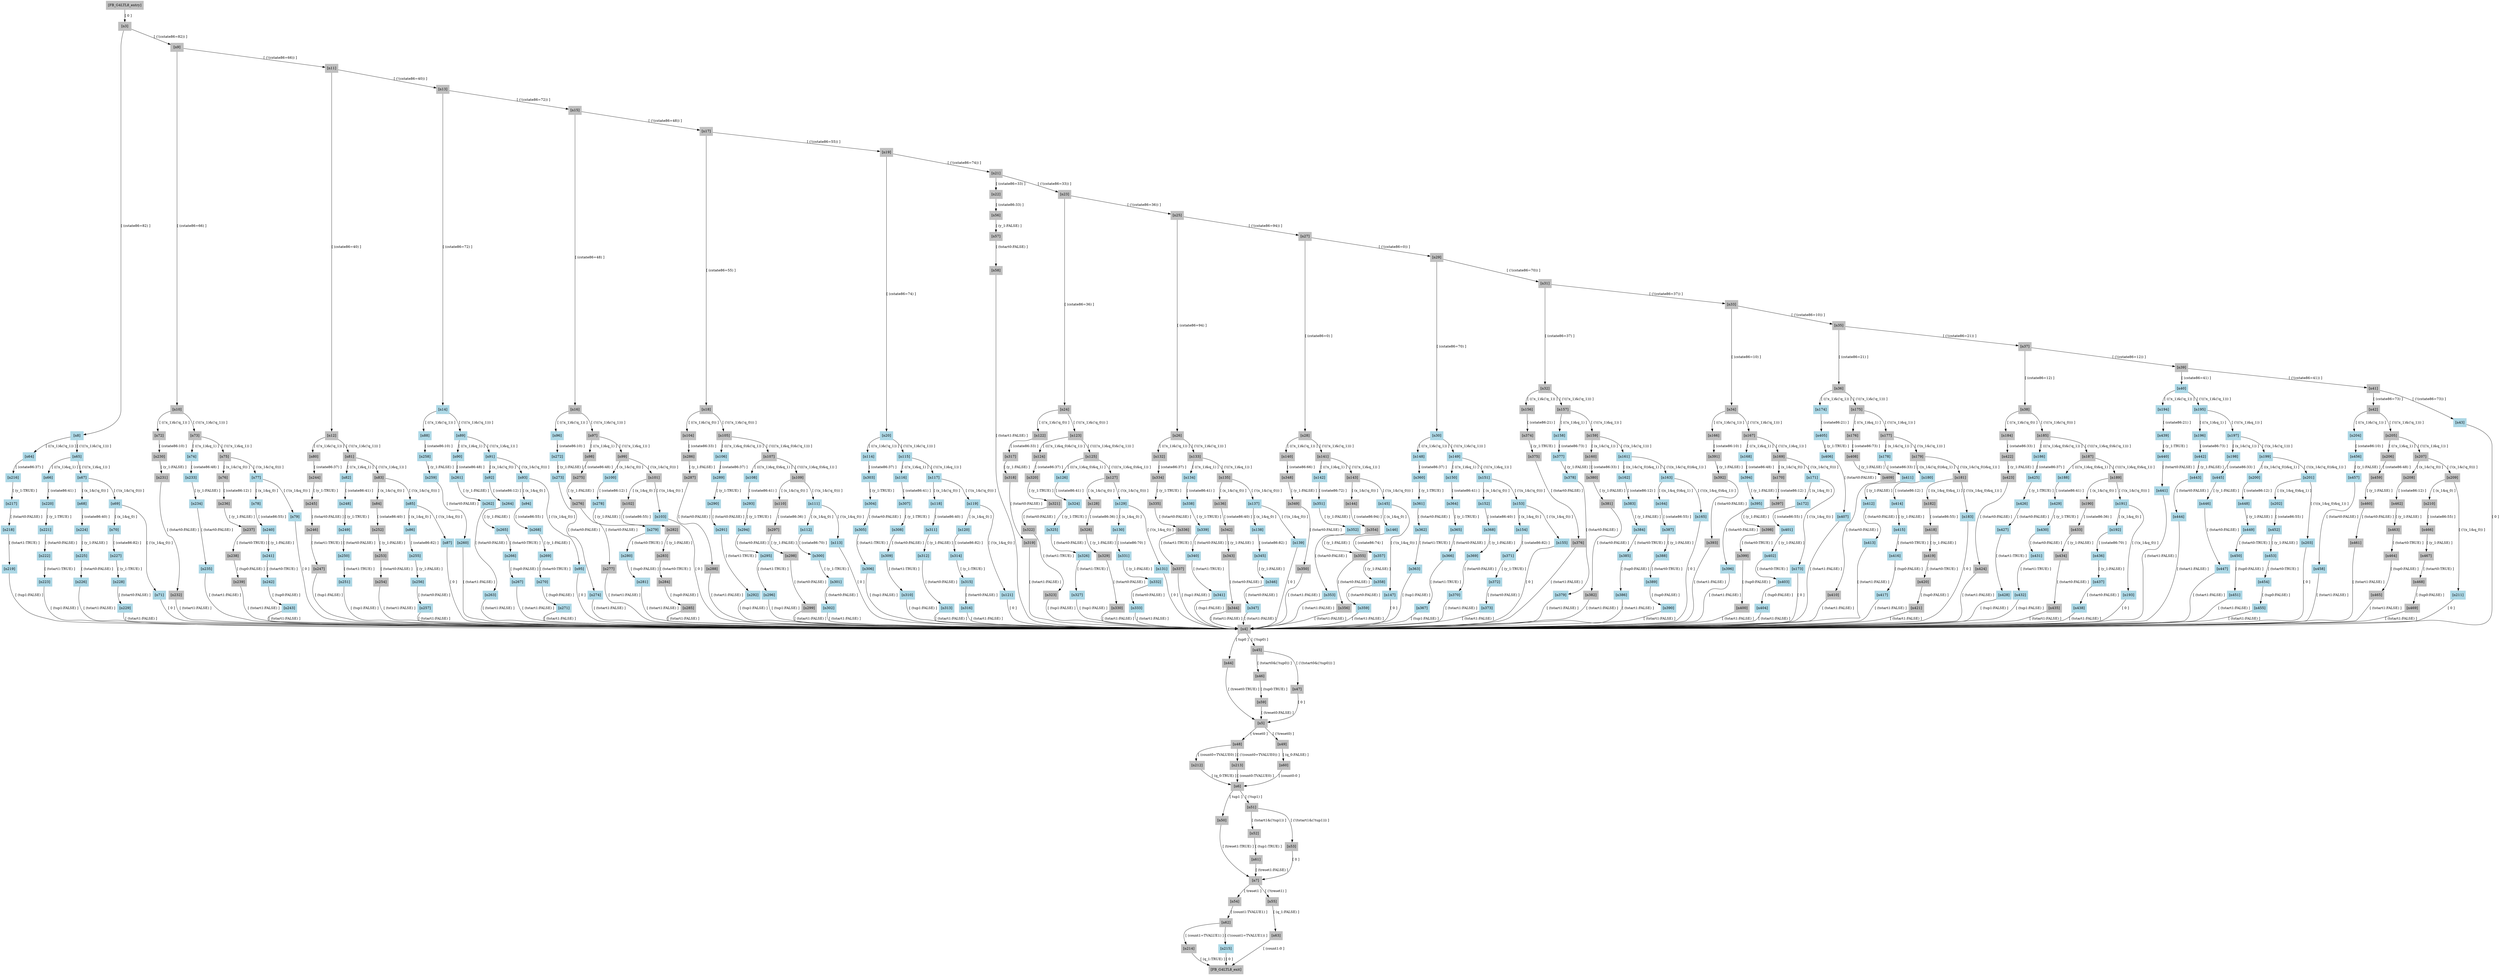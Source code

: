 digraph "FB_G4LTL8" {
"[FB_G4LTL8_entry]" [label="[FB_G4LTL8_entry]", color=gray,style=filled,shape=box]
"[n3]" [label="[n3]", color=gray,style=filled,shape=box]
"[n4]" [label="[n4]", color=gray,style=filled,shape=box]
"[n5]" [label="[n5]", color=gray,style=filled,shape=box]
"[n6]" [label="[n6]", color=gray,style=filled,shape=box]
"[n7]" [label="[n7]", color=gray,style=filled,shape=box]
"[n8]" [label="[n8]", color=lightblue,style=filled,shape=box]
"[n9]" [label="[n9]", color=gray,style=filled,shape=box]
"[n10]" [label="[n10]", color=gray,style=filled,shape=box]
"[n11]" [label="[n11]", color=gray,style=filled,shape=box]
"[n12]" [label="[n12]", color=gray,style=filled,shape=box]
"[n13]" [label="[n13]", color=gray,style=filled,shape=box]
"[n14]" [label="[n14]", color=lightblue,style=filled,shape=box]
"[n15]" [label="[n15]", color=gray,style=filled,shape=box]
"[n16]" [label="[n16]", color=gray,style=filled,shape=box]
"[n17]" [label="[n17]", color=gray,style=filled,shape=box]
"[n18]" [label="[n18]", color=gray,style=filled,shape=box]
"[n19]" [label="[n19]", color=gray,style=filled,shape=box]
"[n20]" [label="[n20]", color=lightblue,style=filled,shape=box]
"[n21]" [label="[n21]", color=gray,style=filled,shape=box]
"[n22]" [label="[n22]", color=gray,style=filled,shape=box]
"[n23]" [label="[n23]", color=gray,style=filled,shape=box]
"[n24]" [label="[n24]", color=gray,style=filled,shape=box]
"[n25]" [label="[n25]", color=gray,style=filled,shape=box]
"[n26]" [label="[n26]", color=gray,style=filled,shape=box]
"[n27]" [label="[n27]", color=gray,style=filled,shape=box]
"[n28]" [label="[n28]", color=gray,style=filled,shape=box]
"[n29]" [label="[n29]", color=gray,style=filled,shape=box]
"[n30]" [label="[n30]", color=lightblue,style=filled,shape=box]
"[n31]" [label="[n31]", color=gray,style=filled,shape=box]
"[n32]" [label="[n32]", color=gray,style=filled,shape=box]
"[n33]" [label="[n33]", color=gray,style=filled,shape=box]
"[n34]" [label="[n34]", color=gray,style=filled,shape=box]
"[n35]" [label="[n35]", color=gray,style=filled,shape=box]
"[n36]" [label="[n36]", color=gray,style=filled,shape=box]
"[n37]" [label="[n37]", color=gray,style=filled,shape=box]
"[n38]" [label="[n38]", color=gray,style=filled,shape=box]
"[n39]" [label="[n39]", color=gray,style=filled,shape=box]
"[n40]" [label="[n40]", color=lightblue,style=filled,shape=box]
"[n41]" [label="[n41]", color=gray,style=filled,shape=box]
"[n42]" [label="[n42]", color=gray,style=filled,shape=box]
"[n43]" [label="[n43]", color=lightblue,style=filled,shape=box]
"[n44]" [label="[n44]", color=gray,style=filled,shape=box]
"[n45]" [label="[n45]", color=gray,style=filled,shape=box]
"[n46]" [label="[n46]", color=gray,style=filled,shape=box]
"[n47]" [label="[n47]", color=gray,style=filled,shape=box]
"[n48]" [label="[n48]", color=gray,style=filled,shape=box]
"[n49]" [label="[n49]", color=gray,style=filled,shape=box]
"[n50]" [label="[n50]", color=gray,style=filled,shape=box]
"[n51]" [label="[n51]", color=gray,style=filled,shape=box]
"[n52]" [label="[n52]", color=gray,style=filled,shape=box]
"[n53]" [label="[n53]", color=gray,style=filled,shape=box]
"[n54]" [label="[n54]", color=gray,style=filled,shape=box]
"[n55]" [label="[n55]", color=gray,style=filled,shape=box]
"[n56]" [label="[n56]", color=gray,style=filled,shape=box]
"[n57]" [label="[n57]", color=gray,style=filled,shape=box]
"[n58]" [label="[n58]", color=gray,style=filled,shape=box]
"[n59]" [label="[n59]", color=gray,style=filled,shape=box]
"[n60]" [label="[n60]", color=gray,style=filled,shape=box]
"[n61]" [label="[n61]", color=gray,style=filled,shape=box]
"[n62]" [label="[n62]", color=gray,style=filled,shape=box]
"[n63]" [label="[n63]", color=gray,style=filled,shape=box]
"[n64]" [label="[n64]", color=lightblue,style=filled,shape=box]
"[n65]" [label="[n65]", color=lightblue,style=filled,shape=box]
"[n66]" [label="[n66]", color=lightblue,style=filled,shape=box]
"[n67]" [label="[n67]", color=lightblue,style=filled,shape=box]
"[n68]" [label="[n68]", color=lightblue,style=filled,shape=box]
"[n69]" [label="[n69]", color=lightblue,style=filled,shape=box]
"[n70]" [label="[n70]", color=lightblue,style=filled,shape=box]
"[n71]" [label="[n71]", color=lightblue,style=filled,shape=box]
"[n72]" [label="[n72]", color=gray,style=filled,shape=box]
"[n73]" [label="[n73]", color=gray,style=filled,shape=box]
"[n74]" [label="[n74]", color=lightblue,style=filled,shape=box]
"[n75]" [label="[n75]", color=gray,style=filled,shape=box]
"[n76]" [label="[n76]", color=gray,style=filled,shape=box]
"[n77]" [label="[n77]", color=lightblue,style=filled,shape=box]
"[n78]" [label="[n78]", color=lightblue,style=filled,shape=box]
"[n79]" [label="[n79]", color=lightblue,style=filled,shape=box]
"[n80]" [label="[n80]", color=gray,style=filled,shape=box]
"[n81]" [label="[n81]", color=gray,style=filled,shape=box]
"[n82]" [label="[n82]", color=lightblue,style=filled,shape=box]
"[n83]" [label="[n83]", color=gray,style=filled,shape=box]
"[n84]" [label="[n84]", color=gray,style=filled,shape=box]
"[n85]" [label="[n85]", color=lightblue,style=filled,shape=box]
"[n86]" [label="[n86]", color=lightblue,style=filled,shape=box]
"[n87]" [label="[n87]", color=lightblue,style=filled,shape=box]
"[n88]" [label="[n88]", color=lightblue,style=filled,shape=box]
"[n89]" [label="[n89]", color=lightblue,style=filled,shape=box]
"[n90]" [label="[n90]", color=lightblue,style=filled,shape=box]
"[n91]" [label="[n91]", color=lightblue,style=filled,shape=box]
"[n92]" [label="[n92]", color=lightblue,style=filled,shape=box]
"[n93]" [label="[n93]", color=lightblue,style=filled,shape=box]
"[n94]" [label="[n94]", color=lightblue,style=filled,shape=box]
"[n95]" [label="[n95]", color=lightblue,style=filled,shape=box]
"[n96]" [label="[n96]", color=lightblue,style=filled,shape=box]
"[n97]" [label="[n97]", color=gray,style=filled,shape=box]
"[n98]" [label="[n98]", color=gray,style=filled,shape=box]
"[n99]" [label="[n99]", color=gray,style=filled,shape=box]
"[n100]" [label="[n100]", color=lightblue,style=filled,shape=box]
"[n101]" [label="[n101]", color=gray,style=filled,shape=box]
"[n102]" [label="[n102]", color=gray,style=filled,shape=box]
"[n103]" [label="[n103]", color=lightblue,style=filled,shape=box]
"[n104]" [label="[n104]", color=gray,style=filled,shape=box]
"[n105]" [label="[n105]", color=gray,style=filled,shape=box]
"[n106]" [label="[n106]", color=lightblue,style=filled,shape=box]
"[n107]" [label="[n107]", color=gray,style=filled,shape=box]
"[n108]" [label="[n108]", color=lightblue,style=filled,shape=box]
"[n109]" [label="[n109]", color=gray,style=filled,shape=box]
"[n110]" [label="[n110]", color=gray,style=filled,shape=box]
"[n111]" [label="[n111]", color=lightblue,style=filled,shape=box]
"[n112]" [label="[n112]", color=lightblue,style=filled,shape=box]
"[n113]" [label="[n113]", color=lightblue,style=filled,shape=box]
"[n114]" [label="[n114]", color=lightblue,style=filled,shape=box]
"[n115]" [label="[n115]", color=lightblue,style=filled,shape=box]
"[n116]" [label="[n116]", color=lightblue,style=filled,shape=box]
"[n117]" [label="[n117]", color=lightblue,style=filled,shape=box]
"[n118]" [label="[n118]", color=lightblue,style=filled,shape=box]
"[n119]" [label="[n119]", color=lightblue,style=filled,shape=box]
"[n120]" [label="[n120]", color=lightblue,style=filled,shape=box]
"[n121]" [label="[n121]", color=lightblue,style=filled,shape=box]
"[n122]" [label="[n122]", color=gray,style=filled,shape=box]
"[n123]" [label="[n123]", color=gray,style=filled,shape=box]
"[n124]" [label="[n124]", color=gray,style=filled,shape=box]
"[n125]" [label="[n125]", color=gray,style=filled,shape=box]
"[n126]" [label="[n126]", color=lightblue,style=filled,shape=box]
"[n127]" [label="[n127]", color=gray,style=filled,shape=box]
"[n128]" [label="[n128]", color=gray,style=filled,shape=box]
"[n129]" [label="[n129]", color=lightblue,style=filled,shape=box]
"[n130]" [label="[n130]", color=lightblue,style=filled,shape=box]
"[n131]" [label="[n131]", color=lightblue,style=filled,shape=box]
"[n132]" [label="[n132]", color=gray,style=filled,shape=box]
"[n133]" [label="[n133]", color=gray,style=filled,shape=box]
"[n134]" [label="[n134]", color=lightblue,style=filled,shape=box]
"[n135]" [label="[n135]", color=gray,style=filled,shape=box]
"[n136]" [label="[n136]", color=gray,style=filled,shape=box]
"[n137]" [label="[n137]", color=lightblue,style=filled,shape=box]
"[n138]" [label="[n138]", color=lightblue,style=filled,shape=box]
"[n139]" [label="[n139]", color=lightblue,style=filled,shape=box]
"[n140]" [label="[n140]", color=gray,style=filled,shape=box]
"[n141]" [label="[n141]", color=gray,style=filled,shape=box]
"[n142]" [label="[n142]", color=lightblue,style=filled,shape=box]
"[n143]" [label="[n143]", color=gray,style=filled,shape=box]
"[n144]" [label="[n144]", color=gray,style=filled,shape=box]
"[n145]" [label="[n145]", color=lightblue,style=filled,shape=box]
"[n146]" [label="[n146]", color=lightblue,style=filled,shape=box]
"[n147]" [label="[n147]", color=lightblue,style=filled,shape=box]
"[n148]" [label="[n148]", color=lightblue,style=filled,shape=box]
"[n149]" [label="[n149]", color=lightblue,style=filled,shape=box]
"[n150]" [label="[n150]", color=lightblue,style=filled,shape=box]
"[n151]" [label="[n151]", color=lightblue,style=filled,shape=box]
"[n152]" [label="[n152]", color=lightblue,style=filled,shape=box]
"[n153]" [label="[n153]", color=lightblue,style=filled,shape=box]
"[n154]" [label="[n154]", color=lightblue,style=filled,shape=box]
"[n155]" [label="[n155]", color=lightblue,style=filled,shape=box]
"[n156]" [label="[n156]", color=gray,style=filled,shape=box]
"[n157]" [label="[n157]", color=gray,style=filled,shape=box]
"[n158]" [label="[n158]", color=lightblue,style=filled,shape=box]
"[n159]" [label="[n159]", color=gray,style=filled,shape=box]
"[n160]" [label="[n160]", color=gray,style=filled,shape=box]
"[n161]" [label="[n161]", color=lightblue,style=filled,shape=box]
"[n162]" [label="[n162]", color=lightblue,style=filled,shape=box]
"[n163]" [label="[n163]", color=lightblue,style=filled,shape=box]
"[n164]" [label="[n164]", color=lightblue,style=filled,shape=box]
"[n165]" [label="[n165]", color=lightblue,style=filled,shape=box]
"[n166]" [label="[n166]", color=gray,style=filled,shape=box]
"[n167]" [label="[n167]", color=gray,style=filled,shape=box]
"[n168]" [label="[n168]", color=lightblue,style=filled,shape=box]
"[n169]" [label="[n169]", color=gray,style=filled,shape=box]
"[n170]" [label="[n170]", color=gray,style=filled,shape=box]
"[n171]" [label="[n171]", color=lightblue,style=filled,shape=box]
"[n172]" [label="[n172]", color=lightblue,style=filled,shape=box]
"[n173]" [label="[n173]", color=lightblue,style=filled,shape=box]
"[n174]" [label="[n174]", color=lightblue,style=filled,shape=box]
"[n175]" [label="[n175]", color=gray,style=filled,shape=box]
"[n176]" [label="[n176]", color=gray,style=filled,shape=box]
"[n177]" [label="[n177]", color=gray,style=filled,shape=box]
"[n178]" [label="[n178]", color=lightblue,style=filled,shape=box]
"[n179]" [label="[n179]", color=gray,style=filled,shape=box]
"[n180]" [label="[n180]", color=lightblue,style=filled,shape=box]
"[n181]" [label="[n181]", color=gray,style=filled,shape=box]
"[n182]" [label="[n182]", color=gray,style=filled,shape=box]
"[n183]" [label="[n183]", color=lightblue,style=filled,shape=box]
"[n184]" [label="[n184]", color=gray,style=filled,shape=box]
"[n185]" [label="[n185]", color=gray,style=filled,shape=box]
"[n186]" [label="[n186]", color=lightblue,style=filled,shape=box]
"[n187]" [label="[n187]", color=gray,style=filled,shape=box]
"[n188]" [label="[n188]", color=lightblue,style=filled,shape=box]
"[n189]" [label="[n189]", color=gray,style=filled,shape=box]
"[n190]" [label="[n190]", color=gray,style=filled,shape=box]
"[n191]" [label="[n191]", color=lightblue,style=filled,shape=box]
"[n192]" [label="[n192]", color=lightblue,style=filled,shape=box]
"[n193]" [label="[n193]", color=lightblue,style=filled,shape=box]
"[n194]" [label="[n194]", color=lightblue,style=filled,shape=box]
"[n195]" [label="[n195]", color=lightblue,style=filled,shape=box]
"[n196]" [label="[n196]", color=lightblue,style=filled,shape=box]
"[n197]" [label="[n197]", color=lightblue,style=filled,shape=box]
"[n198]" [label="[n198]", color=lightblue,style=filled,shape=box]
"[n199]" [label="[n199]", color=lightblue,style=filled,shape=box]
"[n200]" [label="[n200]", color=lightblue,style=filled,shape=box]
"[n201]" [label="[n201]", color=lightblue,style=filled,shape=box]
"[n202]" [label="[n202]", color=lightblue,style=filled,shape=box]
"[n203]" [label="[n203]", color=lightblue,style=filled,shape=box]
"[n204]" [label="[n204]", color=lightblue,style=filled,shape=box]
"[n205]" [label="[n205]", color=gray,style=filled,shape=box]
"[n206]" [label="[n206]", color=gray,style=filled,shape=box]
"[n207]" [label="[n207]", color=gray,style=filled,shape=box]
"[n208]" [label="[n208]", color=gray,style=filled,shape=box]
"[n209]" [label="[n209]", color=gray,style=filled,shape=box]
"[n210]" [label="[n210]", color=gray,style=filled,shape=box]
"[n211]" [label="[n211]", color=lightblue,style=filled,shape=box]
"[n212]" [label="[n212]", color=gray,style=filled,shape=box]
"[n213]" [label="[n213]", color=gray,style=filled,shape=box]
"[n214]" [label="[n214]", color=gray,style=filled,shape=box]
"[n215]" [label="[n215]", color=lightblue,style=filled,shape=box]
"[n216]" [label="[n216]", color=lightblue,style=filled,shape=box]
"[n217]" [label="[n217]", color=lightblue,style=filled,shape=box]
"[n218]" [label="[n218]", color=lightblue,style=filled,shape=box]
"[n219]" [label="[n219]", color=lightblue,style=filled,shape=box]
"[n220]" [label="[n220]", color=lightblue,style=filled,shape=box]
"[n221]" [label="[n221]", color=lightblue,style=filled,shape=box]
"[n222]" [label="[n222]", color=lightblue,style=filled,shape=box]
"[n223]" [label="[n223]", color=lightblue,style=filled,shape=box]
"[n224]" [label="[n224]", color=lightblue,style=filled,shape=box]
"[n225]" [label="[n225]", color=lightblue,style=filled,shape=box]
"[n226]" [label="[n226]", color=lightblue,style=filled,shape=box]
"[n227]" [label="[n227]", color=lightblue,style=filled,shape=box]
"[n228]" [label="[n228]", color=lightblue,style=filled,shape=box]
"[n229]" [label="[n229]", color=lightblue,style=filled,shape=box]
"[n230]" [label="[n230]", color=gray,style=filled,shape=box]
"[n231]" [label="[n231]", color=gray,style=filled,shape=box]
"[n232]" [label="[n232]", color=gray,style=filled,shape=box]
"[n233]" [label="[n233]", color=lightblue,style=filled,shape=box]
"[n234]" [label="[n234]", color=lightblue,style=filled,shape=box]
"[n235]" [label="[n235]", color=lightblue,style=filled,shape=box]
"[n236]" [label="[n236]", color=gray,style=filled,shape=box]
"[n237]" [label="[n237]", color=gray,style=filled,shape=box]
"[n238]" [label="[n238]", color=gray,style=filled,shape=box]
"[n239]" [label="[n239]", color=gray,style=filled,shape=box]
"[n240]" [label="[n240]", color=lightblue,style=filled,shape=box]
"[n241]" [label="[n241]", color=lightblue,style=filled,shape=box]
"[n242]" [label="[n242]", color=lightblue,style=filled,shape=box]
"[n243]" [label="[n243]", color=lightblue,style=filled,shape=box]
"[n244]" [label="[n244]", color=gray,style=filled,shape=box]
"[n245]" [label="[n245]", color=gray,style=filled,shape=box]
"[n246]" [label="[n246]", color=gray,style=filled,shape=box]
"[n247]" [label="[n247]", color=gray,style=filled,shape=box]
"[n248]" [label="[n248]", color=lightblue,style=filled,shape=box]
"[n249]" [label="[n249]", color=lightblue,style=filled,shape=box]
"[n250]" [label="[n250]", color=lightblue,style=filled,shape=box]
"[n251]" [label="[n251]", color=lightblue,style=filled,shape=box]
"[n252]" [label="[n252]", color=gray,style=filled,shape=box]
"[n253]" [label="[n253]", color=gray,style=filled,shape=box]
"[n254]" [label="[n254]", color=gray,style=filled,shape=box]
"[n255]" [label="[n255]", color=lightblue,style=filled,shape=box]
"[n256]" [label="[n256]", color=lightblue,style=filled,shape=box]
"[n257]" [label="[n257]", color=lightblue,style=filled,shape=box]
"[n258]" [label="[n258]", color=lightblue,style=filled,shape=box]
"[n259]" [label="[n259]", color=lightblue,style=filled,shape=box]
"[n260]" [label="[n260]", color=lightblue,style=filled,shape=box]
"[n261]" [label="[n261]", color=lightblue,style=filled,shape=box]
"[n262]" [label="[n262]", color=lightblue,style=filled,shape=box]
"[n263]" [label="[n263]", color=lightblue,style=filled,shape=box]
"[n264]" [label="[n264]", color=lightblue,style=filled,shape=box]
"[n265]" [label="[n265]", color=lightblue,style=filled,shape=box]
"[n266]" [label="[n266]", color=lightblue,style=filled,shape=box]
"[n267]" [label="[n267]", color=lightblue,style=filled,shape=box]
"[n268]" [label="[n268]", color=lightblue,style=filled,shape=box]
"[n269]" [label="[n269]", color=lightblue,style=filled,shape=box]
"[n270]" [label="[n270]", color=lightblue,style=filled,shape=box]
"[n271]" [label="[n271]", color=lightblue,style=filled,shape=box]
"[n272]" [label="[n272]", color=lightblue,style=filled,shape=box]
"[n273]" [label="[n273]", color=lightblue,style=filled,shape=box]
"[n274]" [label="[n274]", color=lightblue,style=filled,shape=box]
"[n275]" [label="[n275]", color=gray,style=filled,shape=box]
"[n276]" [label="[n276]", color=gray,style=filled,shape=box]
"[n277]" [label="[n277]", color=gray,style=filled,shape=box]
"[n278]" [label="[n278]", color=lightblue,style=filled,shape=box]
"[n279]" [label="[n279]", color=lightblue,style=filled,shape=box]
"[n280]" [label="[n280]", color=lightblue,style=filled,shape=box]
"[n281]" [label="[n281]", color=lightblue,style=filled,shape=box]
"[n282]" [label="[n282]", color=gray,style=filled,shape=box]
"[n283]" [label="[n283]", color=gray,style=filled,shape=box]
"[n284]" [label="[n284]", color=gray,style=filled,shape=box]
"[n285]" [label="[n285]", color=gray,style=filled,shape=box]
"[n286]" [label="[n286]", color=gray,style=filled,shape=box]
"[n287]" [label="[n287]", color=gray,style=filled,shape=box]
"[n288]" [label="[n288]", color=gray,style=filled,shape=box]
"[n289]" [label="[n289]", color=lightblue,style=filled,shape=box]
"[n290]" [label="[n290]", color=lightblue,style=filled,shape=box]
"[n291]" [label="[n291]", color=lightblue,style=filled,shape=box]
"[n292]" [label="[n292]", color=lightblue,style=filled,shape=box]
"[n293]" [label="[n293]", color=lightblue,style=filled,shape=box]
"[n294]" [label="[n294]", color=lightblue,style=filled,shape=box]
"[n295]" [label="[n295]", color=lightblue,style=filled,shape=box]
"[n296]" [label="[n296]", color=lightblue,style=filled,shape=box]
"[n297]" [label="[n297]", color=gray,style=filled,shape=box]
"[n298]" [label="[n298]", color=gray,style=filled,shape=box]
"[n299]" [label="[n299]", color=gray,style=filled,shape=box]
"[n300]" [label="[n300]", color=lightblue,style=filled,shape=box]
"[n301]" [label="[n301]", color=lightblue,style=filled,shape=box]
"[n302]" [label="[n302]", color=lightblue,style=filled,shape=box]
"[n303]" [label="[n303]", color=lightblue,style=filled,shape=box]
"[n304]" [label="[n304]", color=lightblue,style=filled,shape=box]
"[n305]" [label="[n305]", color=lightblue,style=filled,shape=box]
"[n306]" [label="[n306]", color=lightblue,style=filled,shape=box]
"[n307]" [label="[n307]", color=lightblue,style=filled,shape=box]
"[n308]" [label="[n308]", color=lightblue,style=filled,shape=box]
"[n309]" [label="[n309]", color=lightblue,style=filled,shape=box]
"[n310]" [label="[n310]", color=lightblue,style=filled,shape=box]
"[n311]" [label="[n311]", color=lightblue,style=filled,shape=box]
"[n312]" [label="[n312]", color=lightblue,style=filled,shape=box]
"[n313]" [label="[n313]", color=lightblue,style=filled,shape=box]
"[n314]" [label="[n314]", color=lightblue,style=filled,shape=box]
"[n315]" [label="[n315]", color=lightblue,style=filled,shape=box]
"[n316]" [label="[n316]", color=lightblue,style=filled,shape=box]
"[n317]" [label="[n317]", color=gray,style=filled,shape=box]
"[n318]" [label="[n318]", color=gray,style=filled,shape=box]
"[n319]" [label="[n319]", color=gray,style=filled,shape=box]
"[n320]" [label="[n320]", color=gray,style=filled,shape=box]
"[n321]" [label="[n321]", color=gray,style=filled,shape=box]
"[n322]" [label="[n322]", color=gray,style=filled,shape=box]
"[n323]" [label="[n323]", color=gray,style=filled,shape=box]
"[n324]" [label="[n324]", color=lightblue,style=filled,shape=box]
"[n325]" [label="[n325]", color=lightblue,style=filled,shape=box]
"[n326]" [label="[n326]", color=lightblue,style=filled,shape=box]
"[n327]" [label="[n327]", color=lightblue,style=filled,shape=box]
"[n328]" [label="[n328]", color=gray,style=filled,shape=box]
"[n329]" [label="[n329]", color=gray,style=filled,shape=box]
"[n330]" [label="[n330]", color=gray,style=filled,shape=box]
"[n331]" [label="[n331]", color=lightblue,style=filled,shape=box]
"[n332]" [label="[n332]", color=lightblue,style=filled,shape=box]
"[n333]" [label="[n333]", color=lightblue,style=filled,shape=box]
"[n334]" [label="[n334]", color=gray,style=filled,shape=box]
"[n335]" [label="[n335]", color=gray,style=filled,shape=box]
"[n336]" [label="[n336]", color=gray,style=filled,shape=box]
"[n337]" [label="[n337]", color=gray,style=filled,shape=box]
"[n338]" [label="[n338]", color=lightblue,style=filled,shape=box]
"[n339]" [label="[n339]", color=lightblue,style=filled,shape=box]
"[n340]" [label="[n340]", color=lightblue,style=filled,shape=box]
"[n341]" [label="[n341]", color=lightblue,style=filled,shape=box]
"[n342]" [label="[n342]", color=gray,style=filled,shape=box]
"[n343]" [label="[n343]", color=gray,style=filled,shape=box]
"[n344]" [label="[n344]", color=gray,style=filled,shape=box]
"[n345]" [label="[n345]", color=lightblue,style=filled,shape=box]
"[n346]" [label="[n346]", color=lightblue,style=filled,shape=box]
"[n347]" [label="[n347]", color=lightblue,style=filled,shape=box]
"[n348]" [label="[n348]", color=gray,style=filled,shape=box]
"[n349]" [label="[n349]", color=gray,style=filled,shape=box]
"[n350]" [label="[n350]", color=gray,style=filled,shape=box]
"[n351]" [label="[n351]", color=lightblue,style=filled,shape=box]
"[n352]" [label="[n352]", color=lightblue,style=filled,shape=box]
"[n353]" [label="[n353]", color=lightblue,style=filled,shape=box]
"[n354]" [label="[n354]", color=gray,style=filled,shape=box]
"[n355]" [label="[n355]", color=gray,style=filled,shape=box]
"[n356]" [label="[n356]", color=gray,style=filled,shape=box]
"[n357]" [label="[n357]", color=lightblue,style=filled,shape=box]
"[n358]" [label="[n358]", color=lightblue,style=filled,shape=box]
"[n359]" [label="[n359]", color=lightblue,style=filled,shape=box]
"[n360]" [label="[n360]", color=lightblue,style=filled,shape=box]
"[n361]" [label="[n361]", color=lightblue,style=filled,shape=box]
"[n362]" [label="[n362]", color=lightblue,style=filled,shape=box]
"[n363]" [label="[n363]", color=lightblue,style=filled,shape=box]
"[n364]" [label="[n364]", color=lightblue,style=filled,shape=box]
"[n365]" [label="[n365]", color=lightblue,style=filled,shape=box]
"[n366]" [label="[n366]", color=lightblue,style=filled,shape=box]
"[n367]" [label="[n367]", color=lightblue,style=filled,shape=box]
"[n368]" [label="[n368]", color=lightblue,style=filled,shape=box]
"[n369]" [label="[n369]", color=lightblue,style=filled,shape=box]
"[n370]" [label="[n370]", color=lightblue,style=filled,shape=box]
"[n371]" [label="[n371]", color=lightblue,style=filled,shape=box]
"[n372]" [label="[n372]", color=lightblue,style=filled,shape=box]
"[n373]" [label="[n373]", color=lightblue,style=filled,shape=box]
"[n374]" [label="[n374]", color=gray,style=filled,shape=box]
"[n375]" [label="[n375]", color=gray,style=filled,shape=box]
"[n376]" [label="[n376]", color=gray,style=filled,shape=box]
"[n377]" [label="[n377]", color=lightblue,style=filled,shape=box]
"[n378]" [label="[n378]", color=lightblue,style=filled,shape=box]
"[n379]" [label="[n379]", color=lightblue,style=filled,shape=box]
"[n380]" [label="[n380]", color=gray,style=filled,shape=box]
"[n381]" [label="[n381]", color=gray,style=filled,shape=box]
"[n382]" [label="[n382]", color=gray,style=filled,shape=box]
"[n383]" [label="[n383]", color=lightblue,style=filled,shape=box]
"[n384]" [label="[n384]", color=lightblue,style=filled,shape=box]
"[n385]" [label="[n385]", color=lightblue,style=filled,shape=box]
"[n386]" [label="[n386]", color=lightblue,style=filled,shape=box]
"[n387]" [label="[n387]", color=lightblue,style=filled,shape=box]
"[n388]" [label="[n388]", color=lightblue,style=filled,shape=box]
"[n389]" [label="[n389]", color=lightblue,style=filled,shape=box]
"[n390]" [label="[n390]", color=lightblue,style=filled,shape=box]
"[n391]" [label="[n391]", color=gray,style=filled,shape=box]
"[n392]" [label="[n392]", color=gray,style=filled,shape=box]
"[n393]" [label="[n393]", color=gray,style=filled,shape=box]
"[n394]" [label="[n394]", color=lightblue,style=filled,shape=box]
"[n395]" [label="[n395]", color=lightblue,style=filled,shape=box]
"[n396]" [label="[n396]", color=lightblue,style=filled,shape=box]
"[n397]" [label="[n397]", color=gray,style=filled,shape=box]
"[n398]" [label="[n398]", color=gray,style=filled,shape=box]
"[n399]" [label="[n399]", color=gray,style=filled,shape=box]
"[n400]" [label="[n400]", color=gray,style=filled,shape=box]
"[n401]" [label="[n401]", color=lightblue,style=filled,shape=box]
"[n402]" [label="[n402]", color=lightblue,style=filled,shape=box]
"[n403]" [label="[n403]", color=lightblue,style=filled,shape=box]
"[n404]" [label="[n404]", color=lightblue,style=filled,shape=box]
"[n405]" [label="[n405]", color=lightblue,style=filled,shape=box]
"[n406]" [label="[n406]", color=lightblue,style=filled,shape=box]
"[n407]" [label="[n407]", color=lightblue,style=filled,shape=box]
"[n408]" [label="[n408]", color=gray,style=filled,shape=box]
"[n409]" [label="[n409]", color=gray,style=filled,shape=box]
"[n410]" [label="[n410]", color=gray,style=filled,shape=box]
"[n411]" [label="[n411]", color=lightblue,style=filled,shape=box]
"[n412]" [label="[n412]", color=lightblue,style=filled,shape=box]
"[n413]" [label="[n413]", color=lightblue,style=filled,shape=box]
"[n414]" [label="[n414]", color=lightblue,style=filled,shape=box]
"[n415]" [label="[n415]", color=lightblue,style=filled,shape=box]
"[n416]" [label="[n416]", color=lightblue,style=filled,shape=box]
"[n417]" [label="[n417]", color=lightblue,style=filled,shape=box]
"[n418]" [label="[n418]", color=gray,style=filled,shape=box]
"[n419]" [label="[n419]", color=gray,style=filled,shape=box]
"[n420]" [label="[n420]", color=gray,style=filled,shape=box]
"[n421]" [label="[n421]", color=gray,style=filled,shape=box]
"[n422]" [label="[n422]", color=gray,style=filled,shape=box]
"[n423]" [label="[n423]", color=gray,style=filled,shape=box]
"[n424]" [label="[n424]", color=gray,style=filled,shape=box]
"[n425]" [label="[n425]", color=lightblue,style=filled,shape=box]
"[n426]" [label="[n426]", color=lightblue,style=filled,shape=box]
"[n427]" [label="[n427]", color=lightblue,style=filled,shape=box]
"[n428]" [label="[n428]", color=lightblue,style=filled,shape=box]
"[n429]" [label="[n429]", color=lightblue,style=filled,shape=box]
"[n430]" [label="[n430]", color=lightblue,style=filled,shape=box]
"[n431]" [label="[n431]", color=lightblue,style=filled,shape=box]
"[n432]" [label="[n432]", color=lightblue,style=filled,shape=box]
"[n433]" [label="[n433]", color=gray,style=filled,shape=box]
"[n434]" [label="[n434]", color=gray,style=filled,shape=box]
"[n435]" [label="[n435]", color=gray,style=filled,shape=box]
"[n436]" [label="[n436]", color=lightblue,style=filled,shape=box]
"[n437]" [label="[n437]", color=lightblue,style=filled,shape=box]
"[n438]" [label="[n438]", color=lightblue,style=filled,shape=box]
"[n439]" [label="[n439]", color=lightblue,style=filled,shape=box]
"[n440]" [label="[n440]", color=lightblue,style=filled,shape=box]
"[n441]" [label="[n441]", color=lightblue,style=filled,shape=box]
"[n442]" [label="[n442]", color=lightblue,style=filled,shape=box]
"[n443]" [label="[n443]", color=lightblue,style=filled,shape=box]
"[n444]" [label="[n444]", color=lightblue,style=filled,shape=box]
"[n445]" [label="[n445]", color=lightblue,style=filled,shape=box]
"[n446]" [label="[n446]", color=lightblue,style=filled,shape=box]
"[n447]" [label="[n447]", color=lightblue,style=filled,shape=box]
"[n448]" [label="[n448]", color=lightblue,style=filled,shape=box]
"[n449]" [label="[n449]", color=lightblue,style=filled,shape=box]
"[n450]" [label="[n450]", color=lightblue,style=filled,shape=box]
"[n451]" [label="[n451]", color=lightblue,style=filled,shape=box]
"[n452]" [label="[n452]", color=lightblue,style=filled,shape=box]
"[n453]" [label="[n453]", color=lightblue,style=filled,shape=box]
"[n454]" [label="[n454]", color=lightblue,style=filled,shape=box]
"[n455]" [label="[n455]", color=lightblue,style=filled,shape=box]
"[n456]" [label="[n456]", color=lightblue,style=filled,shape=box]
"[n457]" [label="[n457]", color=lightblue,style=filled,shape=box]
"[n458]" [label="[n458]", color=lightblue,style=filled,shape=box]
"[n459]" [label="[n459]", color=gray,style=filled,shape=box]
"[n460]" [label="[n460]", color=gray,style=filled,shape=box]
"[n461]" [label="[n461]", color=gray,style=filled,shape=box]
"[n462]" [label="[n462]", color=gray,style=filled,shape=box]
"[n463]" [label="[n463]", color=gray,style=filled,shape=box]
"[n464]" [label="[n464]", color=gray,style=filled,shape=box]
"[n465]" [label="[n465]", color=gray,style=filled,shape=box]
"[n466]" [label="[n466]", color=gray,style=filled,shape=box]
"[n467]" [label="[n467]", color=gray,style=filled,shape=box]
"[n468]" [label="[n468]", color=gray,style=filled,shape=box]
"[n469]" [label="[n469]", color=gray,style=filled,shape=box]
"[FB_G4LTL8_exit]" [label="[FB_G4LTL8_exit]", color=gray,style=filled,shape=box]
"[FB_G4LTL8_entry]" -> "[n3]" [label="[ 0 ]",color=black]
"[n3]" -> "[n8]" [label="[ (cstate86=82) ]",color=black]
"[n3]" -> "[n9]" [label="[ (!(cstate86=82)) ]",color=black]
"[n9]" -> "[n10]" [label="[ (cstate86=66) ]",color=black]
"[n9]" -> "[n11]" [label="[ (!(cstate86=66)) ]",color=black]
"[n11]" -> "[n12]" [label="[ (cstate86=40) ]",color=black]
"[n11]" -> "[n13]" [label="[ (!(cstate86=40)) ]",color=black]
"[n13]" -> "[n14]" [label="[ (cstate86=72) ]",color=black]
"[n13]" -> "[n15]" [label="[ (!(cstate86=72)) ]",color=black]
"[n15]" -> "[n16]" [label="[ (cstate86=48) ]",color=black]
"[n15]" -> "[n17]" [label="[ (!(cstate86=48)) ]",color=black]
"[n17]" -> "[n18]" [label="[ (cstate86=55) ]",color=black]
"[n17]" -> "[n19]" [label="[ (!(cstate86=55)) ]",color=black]
"[n19]" -> "[n20]" [label="[ (cstate86=74) ]",color=black]
"[n19]" -> "[n21]" [label="[ (!(cstate86=74)) ]",color=black]
"[n21]" -> "[n22]" [label="[ (cstate86=33) ]",color=black]
"[n21]" -> "[n23]" [label="[ (!(cstate86=33)) ]",color=black]
"[n23]" -> "[n24]" [label="[ (cstate86=36) ]",color=black]
"[n23]" -> "[n25]" [label="[ (!(cstate86=36)) ]",color=black]
"[n25]" -> "[n26]" [label="[ (cstate86=94) ]",color=black]
"[n25]" -> "[n27]" [label="[ (!(cstate86=94)) ]",color=black]
"[n27]" -> "[n28]" [label="[ (cstate86=0) ]",color=black]
"[n27]" -> "[n29]" [label="[ (!(cstate86=0)) ]",color=black]
"[n29]" -> "[n30]" [label="[ (cstate86=70) ]",color=black]
"[n29]" -> "[n31]" [label="[ (!(cstate86=70)) ]",color=black]
"[n31]" -> "[n32]" [label="[ (cstate86=37) ]",color=black]
"[n31]" -> "[n33]" [label="[ (!(cstate86=37)) ]",color=black]
"[n33]" -> "[n34]" [label="[ (cstate86=10) ]",color=black]
"[n33]" -> "[n35]" [label="[ (!(cstate86=10)) ]",color=black]
"[n35]" -> "[n36]" [label="[ (cstate86=21) ]",color=black]
"[n35]" -> "[n37]" [label="[ (!(cstate86=21)) ]",color=black]
"[n37]" -> "[n38]" [label="[ (cstate86=12) ]",color=black]
"[n37]" -> "[n39]" [label="[ (!(cstate86=12)) ]",color=black]
"[n39]" -> "[n40]" [label="[ (cstate86=41) ]",color=black]
"[n39]" -> "[n41]" [label="[ (!(cstate86=41)) ]",color=black]
"[n41]" -> "[n42]" [label="[ (cstate86=73) ]",color=black]
"[n41]" -> "[n43]" [label="[ (!(cstate86=73)) ]",color=black]
"[n43]" -> "[n4]" [label="[ 0 ]",color=black]
"[n4]" -> "[n44]" [label="[ tup0 ]",color=black]
"[n4]" -> "[n45]" [label="[ (!tup0) ]",color=black]
"[n45]" -> "[n46]" [label="[ (tstart0&(!tup0)) ]",color=black]
"[n45]" -> "[n47]" [label="[ (!(tstart0&(!tup0))) ]",color=black]
"[n47]" -> "[n5]" [label="[ 0 ]",color=black]
"[n5]" -> "[n48]" [label="[ treset0 ]",color=black]
"[n5]" -> "[n49]" [label="[ (!treset0) ]",color=black]
"[n6]" -> "[n50]" [label="[ tup1 ]",color=black]
"[n6]" -> "[n51]" [label="[ (!tup1) ]",color=black]
"[n51]" -> "[n52]" [label="[ (tstart1&(!tup1)) ]",color=black]
"[n51]" -> "[n53]" [label="[ (!(tstart1&(!tup1))) ]",color=black]
"[n53]" -> "[n7]" [label="[ 0 ]",color=black]
"[n7]" -> "[n54]" [label="[ treset1 ]",color=black]
"[n7]" -> "[n55]" [label="[ (!treset1) ]",color=black]
"[n22]" -> "[n56]" [label="[ (cstate86:33) ]",color=black]
"[n56]" -> "[n57]" [label="[ (y_1:FALSE) ]",color=black]
"[n57]" -> "[n58]" [label="[ (tstart0:FALSE) ]",color=black]
"[n58]" -> "[n4]" [label="[ (tstart1:FALSE) ]",color=black]
"[n44]" -> "[n5]" [label="[ (treset0:TRUE) ]",color=black]
"[n46]" -> "[n59]" [label="[ (tup0:TRUE) ]",color=black]
"[n59]" -> "[n5]" [label="[ (treset0:FALSE) ]",color=black]
"[n49]" -> "[n60]" [label="[ (q_0:FALSE) ]",color=black]
"[n60]" -> "[n6]" [label="[ (count0:0 ]",color=black]
"[n50]" -> "[n7]" [label="[ (treset1:TRUE) ]",color=black]
"[n52]" -> "[n61]" [label="[ (tup1:TRUE) ]",color=black]
"[n61]" -> "[n7]" [label="[ (treset1:FALSE) ]",color=black]
"[n54]" -> "[n62]" [label="[ (count1:TVALUE1) ]",color=black]
"[n55]" -> "[n63]" [label="[ (q_1:FALSE) ]",color=black]
"[n63]" -> "[FB_G4LTL8_exit]" [label="[ (count1:0 ]",color=black]
"[n8]" -> "[n64]" [label="[ ((!x_1)&(!q_1)) ]",color=black]
"[n8]" -> "[n65]" [label="[ (!((!x_1)&(!q_1))) ]",color=black]
"[n65]" -> "[n66]" [label="[ ((!x_1)&q_1) ]",color=black]
"[n65]" -> "[n67]" [label="[ (!((!x_1)&q_1)) ]",color=black]
"[n67]" -> "[n68]" [label="[ (x_1&(!q_0)) ]",color=black]
"[n67]" -> "[n69]" [label="[ (!(x_1&(!q_0))) ]",color=black]
"[n69]" -> "[n70]" [label="[ (x_1&q_0) ]",color=black]
"[n69]" -> "[n71]" [label="[ (!(x_1&q_0)) ]",color=black]
"[n71]" -> "[n4]" [label="[ 0 ]",color=black]
"[n10]" -> "[n72]" [label="[ ((!x_1)&(!q_1)) ]",color=black]
"[n10]" -> "[n73]" [label="[ (!((!x_1)&(!q_1))) ]",color=black]
"[n73]" -> "[n74]" [label="[ ((!x_1)&q_1) ]",color=black]
"[n73]" -> "[n75]" [label="[ (!((!x_1)&q_1)) ]",color=black]
"[n75]" -> "[n76]" [label="[ (x_1&(!q_0)) ]",color=black]
"[n75]" -> "[n77]" [label="[ (!(x_1&(!q_0))) ]",color=black]
"[n77]" -> "[n78]" [label="[ (x_1&q_0) ]",color=black]
"[n77]" -> "[n79]" [label="[ (!(x_1&q_0)) ]",color=black]
"[n79]" -> "[n4]" [label="[ 0 ]",color=black]
"[n12]" -> "[n80]" [label="[ ((!x_1)&(!q_1)) ]",color=black]
"[n12]" -> "[n81]" [label="[ (!((!x_1)&(!q_1))) ]",color=black]
"[n81]" -> "[n82]" [label="[ ((!x_1)&q_1) ]",color=black]
"[n81]" -> "[n83]" [label="[ (!((!x_1)&q_1)) ]",color=black]
"[n83]" -> "[n84]" [label="[ (x_1&(!q_0)) ]",color=black]
"[n83]" -> "[n85]" [label="[ (!(x_1&(!q_0))) ]",color=black]
"[n85]" -> "[n86]" [label="[ (x_1&q_0) ]",color=black]
"[n85]" -> "[n87]" [label="[ (!(x_1&q_0)) ]",color=black]
"[n87]" -> "[n4]" [label="[ 0 ]",color=black]
"[n14]" -> "[n88]" [label="[ ((!x_1)&(!q_1)) ]",color=black]
"[n14]" -> "[n89]" [label="[ (!((!x_1)&(!q_1))) ]",color=black]
"[n89]" -> "[n90]" [label="[ ((!x_1)&q_1) ]",color=black]
"[n89]" -> "[n91]" [label="[ (!((!x_1)&q_1)) ]",color=black]
"[n91]" -> "[n92]" [label="[ (x_1&(!q_0)) ]",color=black]
"[n91]" -> "[n93]" [label="[ (!(x_1&(!q_0))) ]",color=black]
"[n93]" -> "[n94]" [label="[ (x_1&q_0) ]",color=black]
"[n93]" -> "[n95]" [label="[ (!(x_1&q_0)) ]",color=black]
"[n95]" -> "[n4]" [label="[ 0 ]",color=black]
"[n16]" -> "[n96]" [label="[ ((!x_1)&(!q_1)) ]",color=black]
"[n16]" -> "[n97]" [label="[ (!((!x_1)&(!q_1))) ]",color=black]
"[n97]" -> "[n98]" [label="[ ((!x_1)&q_1) ]",color=black]
"[n97]" -> "[n99]" [label="[ (!((!x_1)&q_1)) ]",color=black]
"[n99]" -> "[n100]" [label="[ (x_1&(!q_0)) ]",color=black]
"[n99]" -> "[n101]" [label="[ (!(x_1&(!q_0))) ]",color=black]
"[n101]" -> "[n102]" [label="[ (x_1&q_0) ]",color=black]
"[n101]" -> "[n103]" [label="[ (!(x_1&q_0)) ]",color=black]
"[n103]" -> "[n4]" [label="[ 0 ]",color=black]
"[n18]" -> "[n104]" [label="[ ((!x_1)&(!q_0)) ]",color=black]
"[n18]" -> "[n105]" [label="[ (!((!x_1)&(!q_0))) ]",color=black]
"[n105]" -> "[n106]" [label="[ (((!x_1)&q_0)&(!q_1)) ]",color=black]
"[n105]" -> "[n107]" [label="[ (!(((!x_1)&q_0)&(!q_1))) ]",color=black]
"[n107]" -> "[n108]" [label="[ (((!x_1)&q_0)&q_1) ]",color=black]
"[n107]" -> "[n109]" [label="[ (!(((!x_1)&q_0)&q_1)) ]",color=black]
"[n109]" -> "[n110]" [label="[ (x_1&(!q_0)) ]",color=black]
"[n109]" -> "[n111]" [label="[ (!(x_1&(!q_0))) ]",color=black]
"[n111]" -> "[n112]" [label="[ (x_1&q_0) ]",color=black]
"[n111]" -> "[n113]" [label="[ (!(x_1&q_0)) ]",color=black]
"[n113]" -> "[n4]" [label="[ 0 ]",color=black]
"[n20]" -> "[n114]" [label="[ ((!x_1)&(!q_1)) ]",color=black]
"[n20]" -> "[n115]" [label="[ (!((!x_1)&(!q_1))) ]",color=black]
"[n115]" -> "[n116]" [label="[ ((!x_1)&q_1) ]",color=black]
"[n115]" -> "[n117]" [label="[ (!((!x_1)&q_1)) ]",color=black]
"[n117]" -> "[n118]" [label="[ (x_1&(!q_0)) ]",color=black]
"[n117]" -> "[n119]" [label="[ (!(x_1&(!q_0))) ]",color=black]
"[n119]" -> "[n120]" [label="[ (x_1&q_0) ]",color=black]
"[n119]" -> "[n121]" [label="[ (!(x_1&q_0)) ]",color=black]
"[n121]" -> "[n4]" [label="[ 0 ]",color=black]
"[n24]" -> "[n122]" [label="[ ((!x_1)&(!q_0)) ]",color=black]
"[n24]" -> "[n123]" [label="[ (!((!x_1)&(!q_0))) ]",color=black]
"[n123]" -> "[n124]" [label="[ (((!x_1)&q_0)&(!q_1)) ]",color=black]
"[n123]" -> "[n125]" [label="[ (!(((!x_1)&q_0)&(!q_1))) ]",color=black]
"[n125]" -> "[n126]" [label="[ (((!x_1)&q_0)&q_1) ]",color=black]
"[n125]" -> "[n127]" [label="[ (!(((!x_1)&q_0)&q_1)) ]",color=black]
"[n127]" -> "[n128]" [label="[ (x_1&(!q_0)) ]",color=black]
"[n127]" -> "[n129]" [label="[ (!(x_1&(!q_0))) ]",color=black]
"[n129]" -> "[n130]" [label="[ (x_1&q_0) ]",color=black]
"[n129]" -> "[n131]" [label="[ (!(x_1&q_0)) ]",color=black]
"[n131]" -> "[n4]" [label="[ 0 ]",color=black]
"[n26]" -> "[n132]" [label="[ ((!x_1)&(!q_1)) ]",color=black]
"[n26]" -> "[n133]" [label="[ (!((!x_1)&(!q_1))) ]",color=black]
"[n133]" -> "[n134]" [label="[ ((!x_1)&q_1) ]",color=black]
"[n133]" -> "[n135]" [label="[ (!((!x_1)&q_1)) ]",color=black]
"[n135]" -> "[n136]" [label="[ (x_1&(!q_0)) ]",color=black]
"[n135]" -> "[n137]" [label="[ (!(x_1&(!q_0))) ]",color=black]
"[n137]" -> "[n138]" [label="[ (x_1&q_0) ]",color=black]
"[n137]" -> "[n139]" [label="[ (!(x_1&q_0)) ]",color=black]
"[n139]" -> "[n4]" [label="[ 0 ]",color=black]
"[n28]" -> "[n140]" [label="[ ((!x_1)&(!q_1)) ]",color=black]
"[n28]" -> "[n141]" [label="[ (!((!x_1)&(!q_1))) ]",color=black]
"[n141]" -> "[n142]" [label="[ ((!x_1)&q_1) ]",color=black]
"[n141]" -> "[n143]" [label="[ (!((!x_1)&q_1)) ]",color=black]
"[n143]" -> "[n144]" [label="[ (x_1&(!q_0)) ]",color=black]
"[n143]" -> "[n145]" [label="[ (!(x_1&(!q_0))) ]",color=black]
"[n145]" -> "[n146]" [label="[ (x_1&q_0) ]",color=black]
"[n145]" -> "[n147]" [label="[ (!(x_1&q_0)) ]",color=black]
"[n147]" -> "[n4]" [label="[ 0 ]",color=black]
"[n30]" -> "[n148]" [label="[ ((!x_1)&(!q_1)) ]",color=black]
"[n30]" -> "[n149]" [label="[ (!((!x_1)&(!q_1))) ]",color=black]
"[n149]" -> "[n150]" [label="[ ((!x_1)&q_1) ]",color=black]
"[n149]" -> "[n151]" [label="[ (!((!x_1)&q_1)) ]",color=black]
"[n151]" -> "[n152]" [label="[ (x_1&(!q_0)) ]",color=black]
"[n151]" -> "[n153]" [label="[ (!(x_1&(!q_0))) ]",color=black]
"[n153]" -> "[n154]" [label="[ (x_1&q_0) ]",color=black]
"[n153]" -> "[n155]" [label="[ (!(x_1&q_0)) ]",color=black]
"[n155]" -> "[n4]" [label="[ 0 ]",color=black]
"[n32]" -> "[n156]" [label="[ ((!x_1)&(!q_1)) ]",color=black]
"[n32]" -> "[n157]" [label="[ (!((!x_1)&(!q_1))) ]",color=black]
"[n157]" -> "[n158]" [label="[ ((!x_1)&q_1) ]",color=black]
"[n157]" -> "[n159]" [label="[ (!((!x_1)&q_1)) ]",color=black]
"[n159]" -> "[n160]" [label="[ (x_1&(!q_1)) ]",color=black]
"[n159]" -> "[n161]" [label="[ (!(x_1&(!q_1))) ]",color=black]
"[n161]" -> "[n162]" [label="[ ((x_1&(!q_0))&q_1) ]",color=black]
"[n161]" -> "[n163]" [label="[ (!((x_1&(!q_0))&q_1)) ]",color=black]
"[n163]" -> "[n164]" [label="[ ((x_1&q_0)&q_1) ]",color=black]
"[n163]" -> "[n165]" [label="[ (!((x_1&q_0)&q_1)) ]",color=black]
"[n165]" -> "[n4]" [label="[ 0 ]",color=black]
"[n34]" -> "[n166]" [label="[ ((!x_1)&(!q_1)) ]",color=black]
"[n34]" -> "[n167]" [label="[ (!((!x_1)&(!q_1))) ]",color=black]
"[n167]" -> "[n168]" [label="[ ((!x_1)&q_1) ]",color=black]
"[n167]" -> "[n169]" [label="[ (!((!x_1)&q_1)) ]",color=black]
"[n169]" -> "[n170]" [label="[ (x_1&(!q_0)) ]",color=black]
"[n169]" -> "[n171]" [label="[ (!(x_1&(!q_0))) ]",color=black]
"[n171]" -> "[n172]" [label="[ (x_1&q_0) ]",color=black]
"[n171]" -> "[n173]" [label="[ (!(x_1&q_0)) ]",color=black]
"[n173]" -> "[n4]" [label="[ 0 ]",color=black]
"[n36]" -> "[n174]" [label="[ ((!x_1)&(!q_1)) ]",color=black]
"[n36]" -> "[n175]" [label="[ (!((!x_1)&(!q_1))) ]",color=black]
"[n175]" -> "[n176]" [label="[ ((!x_1)&q_1) ]",color=black]
"[n175]" -> "[n177]" [label="[ (!((!x_1)&q_1)) ]",color=black]
"[n177]" -> "[n178]" [label="[ (x_1&(!q_1)) ]",color=black]
"[n177]" -> "[n179]" [label="[ (!(x_1&(!q_1))) ]",color=black]
"[n179]" -> "[n180]" [label="[ ((x_1&(!q_0))&q_1) ]",color=black]
"[n179]" -> "[n181]" [label="[ (!((x_1&(!q_0))&q_1)) ]",color=black]
"[n181]" -> "[n182]" [label="[ ((x_1&q_0)&q_1) ]",color=black]
"[n181]" -> "[n183]" [label="[ (!((x_1&q_0)&q_1)) ]",color=black]
"[n183]" -> "[n4]" [label="[ 0 ]",color=black]
"[n38]" -> "[n184]" [label="[ ((!x_1)&(!q_0)) ]",color=black]
"[n38]" -> "[n185]" [label="[ (!((!x_1)&(!q_0))) ]",color=black]
"[n185]" -> "[n186]" [label="[ (((!x_1)&q_0)&(!q_1)) ]",color=black]
"[n185]" -> "[n187]" [label="[ (!(((!x_1)&q_0)&(!q_1))) ]",color=black]
"[n187]" -> "[n188]" [label="[ (((!x_1)&q_0)&q_1) ]",color=black]
"[n187]" -> "[n189]" [label="[ (!(((!x_1)&q_0)&q_1)) ]",color=black]
"[n189]" -> "[n190]" [label="[ (x_1&(!q_0)) ]",color=black]
"[n189]" -> "[n191]" [label="[ (!(x_1&(!q_0))) ]",color=black]
"[n191]" -> "[n192]" [label="[ (x_1&q_0) ]",color=black]
"[n191]" -> "[n193]" [label="[ (!(x_1&q_0)) ]",color=black]
"[n193]" -> "[n4]" [label="[ 0 ]",color=black]
"[n40]" -> "[n194]" [label="[ ((!x_1)&(!q_1)) ]",color=black]
"[n40]" -> "[n195]" [label="[ (!((!x_1)&(!q_1))) ]",color=black]
"[n195]" -> "[n196]" [label="[ ((!x_1)&q_1) ]",color=black]
"[n195]" -> "[n197]" [label="[ (!((!x_1)&q_1)) ]",color=black]
"[n197]" -> "[n198]" [label="[ (x_1&(!q_1)) ]",color=black]
"[n197]" -> "[n199]" [label="[ (!(x_1&(!q_1))) ]",color=black]
"[n199]" -> "[n200]" [label="[ ((x_1&(!q_0))&q_1) ]",color=black]
"[n199]" -> "[n201]" [label="[ (!((x_1&(!q_0))&q_1)) ]",color=black]
"[n201]" -> "[n202]" [label="[ ((x_1&q_0)&q_1) ]",color=black]
"[n201]" -> "[n203]" [label="[ (!((x_1&q_0)&q_1)) ]",color=black]
"[n203]" -> "[n4]" [label="[ 0 ]",color=black]
"[n42]" -> "[n204]" [label="[ ((!x_1)&(!q_1)) ]",color=black]
"[n42]" -> "[n205]" [label="[ (!((!x_1)&(!q_1))) ]",color=black]
"[n205]" -> "[n206]" [label="[ ((!x_1)&q_1) ]",color=black]
"[n205]" -> "[n207]" [label="[ (!((!x_1)&q_1)) ]",color=black]
"[n207]" -> "[n208]" [label="[ (x_1&(!q_0)) ]",color=black]
"[n207]" -> "[n209]" [label="[ (!(x_1&(!q_0))) ]",color=black]
"[n209]" -> "[n210]" [label="[ (x_1&q_0) ]",color=black]
"[n209]" -> "[n211]" [label="[ (!(x_1&q_0)) ]",color=black]
"[n211]" -> "[n4]" [label="[ 0 ]",color=black]
"[n48]" -> "[n212]" [label="[ (count0=TVALUE0) ]",color=black]
"[n48]" -> "[n213]" [label="[ (!(count0=TVALUE0)) ]",color=black]
"[n62]" -> "[n214]" [label="[ (count1=TVALUE1) ]",color=black]
"[n62]" -> "[n215]" [label="[ (!(count1=TVALUE1)) ]",color=black]
"[n215]" -> "[FB_G4LTL8_exit]" [label="[ 0 ]",color=black]
"[n64]" -> "[n216]" [label="[ (cstate86:37) ]",color=black]
"[n216]" -> "[n217]" [label="[ (y_1:TRUE) ]",color=black]
"[n217]" -> "[n218]" [label="[ (tstart0:FALSE) ]",color=black]
"[n218]" -> "[n219]" [label="[ (tstart1:TRUE) ]",color=black]
"[n219]" -> "[n4]" [label="[ (tup1:FALSE) ]",color=black]
"[n66]" -> "[n220]" [label="[ (cstate86:41) ]",color=black]
"[n220]" -> "[n221]" [label="[ (y_1:TRUE) ]",color=black]
"[n221]" -> "[n222]" [label="[ (tstart0:FALSE) ]",color=black]
"[n222]" -> "[n223]" [label="[ (tstart1:TRUE) ]",color=black]
"[n223]" -> "[n4]" [label="[ (tup1:FALSE) ]",color=black]
"[n68]" -> "[n224]" [label="[ (cstate86:40) ]",color=black]
"[n224]" -> "[n225]" [label="[ (y_1:FALSE) ]",color=black]
"[n225]" -> "[n226]" [label="[ (tstart0:FALSE) ]",color=black]
"[n226]" -> "[n4]" [label="[ (tstart1:FALSE) ]",color=black]
"[n70]" -> "[n227]" [label="[ (cstate86:82) ]",color=black]
"[n227]" -> "[n228]" [label="[ (y_1:TRUE) ]",color=black]
"[n228]" -> "[n229]" [label="[ (tstart0:FALSE) ]",color=black]
"[n229]" -> "[n4]" [label="[ (tstart1:FALSE) ]",color=black]
"[n72]" -> "[n230]" [label="[ (cstate86:10) ]",color=black]
"[n230]" -> "[n231]" [label="[ (y_1:FALSE) ]",color=black]
"[n231]" -> "[n232]" [label="[ (tstart0:FALSE) ]",color=black]
"[n232]" -> "[n4]" [label="[ (tstart1:FALSE) ]",color=black]
"[n74]" -> "[n233]" [label="[ (cstate86:48) ]",color=black]
"[n233]" -> "[n234]" [label="[ (y_1:FALSE) ]",color=black]
"[n234]" -> "[n235]" [label="[ (tstart0:FALSE) ]",color=black]
"[n235]" -> "[n4]" [label="[ (tstart1:FALSE) ]",color=black]
"[n76]" -> "[n236]" [label="[ (cstate86:12) ]",color=black]
"[n236]" -> "[n237]" [label="[ (y_1:FALSE) ]",color=black]
"[n237]" -> "[n238]" [label="[ (tstart0:TRUE) ]",color=black]
"[n238]" -> "[n239]" [label="[ (tup0:FALSE) ]",color=black]
"[n239]" -> "[n4]" [label="[ (tstart1:FALSE) ]",color=black]
"[n78]" -> "[n240]" [label="[ (cstate86:55) ]",color=black]
"[n240]" -> "[n241]" [label="[ (y_1:FALSE) ]",color=black]
"[n241]" -> "[n242]" [label="[ (tstart0:TRUE) ]",color=black]
"[n242]" -> "[n243]" [label="[ (tup0:FALSE) ]",color=black]
"[n243]" -> "[n4]" [label="[ (tstart1:FALSE) ]",color=black]
"[n80]" -> "[n244]" [label="[ (cstate86:37) ]",color=black]
"[n244]" -> "[n245]" [label="[ (y_1:TRUE) ]",color=black]
"[n245]" -> "[n246]" [label="[ (tstart0:FALSE) ]",color=black]
"[n246]" -> "[n247]" [label="[ (tstart1:TRUE) ]",color=black]
"[n247]" -> "[n4]" [label="[ (tup1:FALSE) ]",color=black]
"[n82]" -> "[n248]" [label="[ (cstate86:41) ]",color=black]
"[n248]" -> "[n249]" [label="[ (y_1:TRUE) ]",color=black]
"[n249]" -> "[n250]" [label="[ (tstart0:FALSE) ]",color=black]
"[n250]" -> "[n251]" [label="[ (tstart1:TRUE) ]",color=black]
"[n251]" -> "[n4]" [label="[ (tup1:FALSE) ]",color=black]
"[n84]" -> "[n252]" [label="[ (cstate86:40) ]",color=black]
"[n252]" -> "[n253]" [label="[ (y_1:FALSE) ]",color=black]
"[n253]" -> "[n254]" [label="[ (tstart0:FALSE) ]",color=black]
"[n254]" -> "[n4]" [label="[ (tstart1:FALSE) ]",color=black]
"[n86]" -> "[n255]" [label="[ (cstate86:82) ]",color=black]
"[n255]" -> "[n256]" [label="[ (y_1:FALSE) ]",color=black]
"[n256]" -> "[n257]" [label="[ (tstart0:FALSE) ]",color=black]
"[n257]" -> "[n4]" [label="[ (tstart1:FALSE) ]",color=black]
"[n88]" -> "[n258]" [label="[ (cstate86:10) ]",color=black]
"[n258]" -> "[n259]" [label="[ (y_1:FALSE) ]",color=black]
"[n259]" -> "[n260]" [label="[ (tstart0:FALSE) ]",color=black]
"[n260]" -> "[n4]" [label="[ (tstart1:FALSE) ]",color=black]
"[n90]" -> "[n261]" [label="[ (cstate86:48) ]",color=black]
"[n261]" -> "[n262]" [label="[ (y_1:FALSE) ]",color=black]
"[n262]" -> "[n263]" [label="[ (tstart0:FALSE) ]",color=black]
"[n263]" -> "[n4]" [label="[ (tstart1:FALSE) ]",color=black]
"[n92]" -> "[n264]" [label="[ (cstate86:12) ]",color=black]
"[n264]" -> "[n265]" [label="[ (y_1:FALSE) ]",color=black]
"[n265]" -> "[n266]" [label="[ (tstart0:TRUE) ]",color=black]
"[n266]" -> "[n267]" [label="[ (tup0:FALSE) ]",color=black]
"[n267]" -> "[n4]" [label="[ (tstart1:FALSE) ]",color=black]
"[n94]" -> "[n268]" [label="[ (cstate86:55) ]",color=black]
"[n268]" -> "[n269]" [label="[ (y_1:FALSE) ]",color=black]
"[n269]" -> "[n270]" [label="[ (tstart0:TRUE) ]",color=black]
"[n270]" -> "[n271]" [label="[ (tup0:FALSE) ]",color=black]
"[n271]" -> "[n4]" [label="[ (tstart1:FALSE) ]",color=black]
"[n96]" -> "[n272]" [label="[ (cstate86:10) ]",color=black]
"[n272]" -> "[n273]" [label="[ (y_1:FALSE) ]",color=black]
"[n273]" -> "[n274]" [label="[ (tstart0:FALSE) ]",color=black]
"[n274]" -> "[n4]" [label="[ (tstart1:FALSE) ]",color=black]
"[n98]" -> "[n275]" [label="[ (cstate86:48) ]",color=black]
"[n275]" -> "[n276]" [label="[ (y_1:FALSE) ]",color=black]
"[n276]" -> "[n277]" [label="[ (tstart0:FALSE) ]",color=black]
"[n277]" -> "[n4]" [label="[ (tstart1:FALSE) ]",color=black]
"[n100]" -> "[n278]" [label="[ (cstate86:12) ]",color=black]
"[n278]" -> "[n279]" [label="[ (y_1:FALSE) ]",color=black]
"[n279]" -> "[n280]" [label="[ (tstart0:TRUE) ]",color=black]
"[n280]" -> "[n281]" [label="[ (tup0:FALSE) ]",color=black]
"[n281]" -> "[n4]" [label="[ (tstart1:FALSE) ]",color=black]
"[n102]" -> "[n282]" [label="[ (cstate86:55) ]",color=black]
"[n282]" -> "[n283]" [label="[ (y_1:FALSE) ]",color=black]
"[n283]" -> "[n284]" [label="[ (tstart0:TRUE) ]",color=black]
"[n284]" -> "[n285]" [label="[ (tup0:FALSE) ]",color=black]
"[n285]" -> "[n4]" [label="[ (tstart1:FALSE) ]",color=black]
"[n104]" -> "[n286]" [label="[ (cstate86:33) ]",color=black]
"[n286]" -> "[n287]" [label="[ (y_1:FALSE) ]",color=black]
"[n287]" -> "[n288]" [label="[ (tstart0:FALSE) ]",color=black]
"[n288]" -> "[n4]" [label="[ (tstart1:FALSE) ]",color=black]
"[n106]" -> "[n289]" [label="[ (cstate86:37) ]",color=black]
"[n289]" -> "[n290]" [label="[ (y_1:TRUE) ]",color=black]
"[n290]" -> "[n291]" [label="[ (tstart0:FALSE) ]",color=black]
"[n291]" -> "[n292]" [label="[ (tstart1:TRUE) ]",color=black]
"[n292]" -> "[n4]" [label="[ (tup1:FALSE) ]",color=black]
"[n108]" -> "[n293]" [label="[ (cstate86:41) ]",color=black]
"[n293]" -> "[n294]" [label="[ (y_1:TRUE) ]",color=black]
"[n294]" -> "[n295]" [label="[ (tstart0:FALSE) ]",color=black]
"[n295]" -> "[n296]" [label="[ (tstart1:TRUE) ]",color=black]
"[n296]" -> "[n4]" [label="[ (tup1:FALSE) ]",color=black]
"[n110]" -> "[n297]" [label="[ (cstate86:36) ]",color=black]
"[n297]" -> "[n298]" [label="[ (y_1:FALSE) ]",color=black]
"[n298]" -> "[n299]" [label="[ (tstart0:FALSE) ]",color=black]
"[n299]" -> "[n4]" [label="[ (tstart1:FALSE) ]",color=black]
"[n112]" -> "[n300]" [label="[ (cstate86:70) ]",color=black]
"[n300]" -> "[n301]" [label="[ (y_1:TRUE) ]",color=black]
"[n301]" -> "[n302]" [label="[ (tstart0:FALSE) ]",color=black]
"[n302]" -> "[n4]" [label="[ (tstart1:FALSE) ]",color=black]
"[n114]" -> "[n303]" [label="[ (cstate86:37) ]",color=black]
"[n303]" -> "[n304]" [label="[ (y_1:TRUE) ]",color=black]
"[n304]" -> "[n305]" [label="[ (tstart0:FALSE) ]",color=black]
"[n305]" -> "[n306]" [label="[ (tstart1:TRUE) ]",color=black]
"[n306]" -> "[n4]" [label="[ (tup1:FALSE) ]",color=black]
"[n116]" -> "[n307]" [label="[ (cstate86:41) ]",color=black]
"[n307]" -> "[n308]" [label="[ (y_1:TRUE) ]",color=black]
"[n308]" -> "[n309]" [label="[ (tstart0:FALSE) ]",color=black]
"[n309]" -> "[n310]" [label="[ (tstart1:TRUE) ]",color=black]
"[n310]" -> "[n4]" [label="[ (tup1:FALSE) ]",color=black]
"[n118]" -> "[n311]" [label="[ (cstate86:40) ]",color=black]
"[n311]" -> "[n312]" [label="[ (y_1:FALSE) ]",color=black]
"[n312]" -> "[n313]" [label="[ (tstart0:FALSE) ]",color=black]
"[n313]" -> "[n4]" [label="[ (tstart1:FALSE) ]",color=black]
"[n120]" -> "[n314]" [label="[ (cstate86:82) ]",color=black]
"[n314]" -> "[n315]" [label="[ (y_1:TRUE) ]",color=black]
"[n315]" -> "[n316]" [label="[ (tstart0:FALSE) ]",color=black]
"[n316]" -> "[n4]" [label="[ (tstart1:FALSE) ]",color=black]
"[n122]" -> "[n317]" [label="[ (cstate86:33) ]",color=black]
"[n317]" -> "[n318]" [label="[ (y_1:FALSE) ]",color=black]
"[n318]" -> "[n319]" [label="[ (tstart0:FALSE) ]",color=black]
"[n319]" -> "[n4]" [label="[ (tstart1:FALSE) ]",color=black]
"[n124]" -> "[n320]" [label="[ (cstate86:37) ]",color=black]
"[n320]" -> "[n321]" [label="[ (y_1:TRUE) ]",color=black]
"[n321]" -> "[n322]" [label="[ (tstart0:FALSE) ]",color=black]
"[n322]" -> "[n323]" [label="[ (tstart1:TRUE) ]",color=black]
"[n323]" -> "[n4]" [label="[ (tup1:FALSE) ]",color=black]
"[n126]" -> "[n324]" [label="[ (cstate86:41) ]",color=black]
"[n324]" -> "[n325]" [label="[ (y_1:TRUE) ]",color=black]
"[n325]" -> "[n326]" [label="[ (tstart0:FALSE) ]",color=black]
"[n326]" -> "[n327]" [label="[ (tstart1:TRUE) ]",color=black]
"[n327]" -> "[n4]" [label="[ (tup1:FALSE) ]",color=black]
"[n128]" -> "[n328]" [label="[ (cstate86:36) ]",color=black]
"[n328]" -> "[n329]" [label="[ (y_1:FALSE) ]",color=black]
"[n329]" -> "[n330]" [label="[ (tstart0:FALSE) ]",color=black]
"[n330]" -> "[n4]" [label="[ (tstart1:FALSE) ]",color=black]
"[n130]" -> "[n331]" [label="[ (cstate86:70) ]",color=black]
"[n331]" -> "[n332]" [label="[ (y_1:FALSE) ]",color=black]
"[n332]" -> "[n333]" [label="[ (tstart0:FALSE) ]",color=black]
"[n333]" -> "[n4]" [label="[ (tstart1:FALSE) ]",color=black]
"[n132]" -> "[n334]" [label="[ (cstate86:37) ]",color=black]
"[n334]" -> "[n335]" [label="[ (y_1:TRUE) ]",color=black]
"[n335]" -> "[n336]" [label="[ (tstart0:FALSE) ]",color=black]
"[n336]" -> "[n337]" [label="[ (tstart1:TRUE) ]",color=black]
"[n337]" -> "[n4]" [label="[ (tup1:FALSE) ]",color=black]
"[n134]" -> "[n338]" [label="[ (cstate86:41) ]",color=black]
"[n338]" -> "[n339]" [label="[ (y_1:TRUE) ]",color=black]
"[n339]" -> "[n340]" [label="[ (tstart0:FALSE) ]",color=black]
"[n340]" -> "[n341]" [label="[ (tstart1:TRUE) ]",color=black]
"[n341]" -> "[n4]" [label="[ (tup1:FALSE) ]",color=black]
"[n136]" -> "[n342]" [label="[ (cstate86:40) ]",color=black]
"[n342]" -> "[n343]" [label="[ (y_1:FALSE) ]",color=black]
"[n343]" -> "[n344]" [label="[ (tstart0:FALSE) ]",color=black]
"[n344]" -> "[n4]" [label="[ (tstart1:FALSE) ]",color=black]
"[n138]" -> "[n345]" [label="[ (cstate86:82) ]",color=black]
"[n345]" -> "[n346]" [label="[ (y_1:FALSE) ]",color=black]
"[n346]" -> "[n347]" [label="[ (tstart0:FALSE) ]",color=black]
"[n347]" -> "[n4]" [label="[ (tstart1:FALSE) ]",color=black]
"[n140]" -> "[n348]" [label="[ (cstate86:66) ]",color=black]
"[n348]" -> "[n349]" [label="[ (y_1:FALSE) ]",color=black]
"[n349]" -> "[n350]" [label="[ (tstart0:FALSE) ]",color=black]
"[n350]" -> "[n4]" [label="[ (tstart1:FALSE) ]",color=black]
"[n142]" -> "[n351]" [label="[ (cstate86:72) ]",color=black]
"[n351]" -> "[n352]" [label="[ (y_1:FALSE) ]",color=black]
"[n352]" -> "[n353]" [label="[ (tstart0:FALSE) ]",color=black]
"[n353]" -> "[n4]" [label="[ (tstart1:FALSE) ]",color=black]
"[n144]" -> "[n354]" [label="[ (cstate86:94) ]",color=black]
"[n354]" -> "[n355]" [label="[ (y_1:FALSE) ]",color=black]
"[n355]" -> "[n356]" [label="[ (tstart0:FALSE) ]",color=black]
"[n356]" -> "[n4]" [label="[ (tstart1:FALSE) ]",color=black]
"[n146]" -> "[n357]" [label="[ (cstate86:74) ]",color=black]
"[n357]" -> "[n358]" [label="[ (y_1:FALSE) ]",color=black]
"[n358]" -> "[n359]" [label="[ (tstart0:FALSE) ]",color=black]
"[n359]" -> "[n4]" [label="[ (tstart1:FALSE) ]",color=black]
"[n148]" -> "[n360]" [label="[ (cstate86:37) ]",color=black]
"[n360]" -> "[n361]" [label="[ (y_1:TRUE) ]",color=black]
"[n361]" -> "[n362]" [label="[ (tstart0:FALSE) ]",color=black]
"[n362]" -> "[n363]" [label="[ (tstart1:TRUE) ]",color=black]
"[n363]" -> "[n4]" [label="[ (tup1:FALSE) ]",color=black]
"[n150]" -> "[n364]" [label="[ (cstate86:41) ]",color=black]
"[n364]" -> "[n365]" [label="[ (y_1:TRUE) ]",color=black]
"[n365]" -> "[n366]" [label="[ (tstart0:FALSE) ]",color=black]
"[n366]" -> "[n367]" [label="[ (tstart1:TRUE) ]",color=black]
"[n367]" -> "[n4]" [label="[ (tup1:FALSE) ]",color=black]
"[n152]" -> "[n368]" [label="[ (cstate86:40) ]",color=black]
"[n368]" -> "[n369]" [label="[ (y_1:FALSE) ]",color=black]
"[n369]" -> "[n370]" [label="[ (tstart0:FALSE) ]",color=black]
"[n370]" -> "[n4]" [label="[ (tstart1:FALSE) ]",color=black]
"[n154]" -> "[n371]" [label="[ (cstate86:82) ]",color=black]
"[n371]" -> "[n372]" [label="[ (y_1:TRUE) ]",color=black]
"[n372]" -> "[n373]" [label="[ (tstart0:FALSE) ]",color=black]
"[n373]" -> "[n4]" [label="[ (tstart1:FALSE) ]",color=black]
"[n156]" -> "[n374]" [label="[ (cstate86:21) ]",color=black]
"[n374]" -> "[n375]" [label="[ (y_1:TRUE) ]",color=black]
"[n375]" -> "[n376]" [label="[ (tstart0:FALSE) ]",color=black]
"[n376]" -> "[n4]" [label="[ (tstart1:FALSE) ]",color=black]
"[n158]" -> "[n377]" [label="[ (cstate86:73) ]",color=black]
"[n377]" -> "[n378]" [label="[ (y_1:FALSE) ]",color=black]
"[n378]" -> "[n379]" [label="[ (tstart0:FALSE) ]",color=black]
"[n379]" -> "[n4]" [label="[ (tstart1:FALSE) ]",color=black]
"[n160]" -> "[n380]" [label="[ (cstate86:33) ]",color=black]
"[n380]" -> "[n381]" [label="[ (y_1:FALSE) ]",color=black]
"[n381]" -> "[n382]" [label="[ (tstart0:FALSE) ]",color=black]
"[n382]" -> "[n4]" [label="[ (tstart1:FALSE) ]",color=black]
"[n162]" -> "[n383]" [label="[ (cstate86:12) ]",color=black]
"[n383]" -> "[n384]" [label="[ (y_1:FALSE) ]",color=black]
"[n384]" -> "[n385]" [label="[ (tstart0:TRUE) ]",color=black]
"[n385]" -> "[n386]" [label="[ (tup0:FALSE) ]",color=black]
"[n386]" -> "[n4]" [label="[ (tstart1:FALSE) ]",color=black]
"[n164]" -> "[n387]" [label="[ (cstate86:55) ]",color=black]
"[n387]" -> "[n388]" [label="[ (y_1:FALSE) ]",color=black]
"[n388]" -> "[n389]" [label="[ (tstart0:TRUE) ]",color=black]
"[n389]" -> "[n390]" [label="[ (tup0:FALSE) ]",color=black]
"[n390]" -> "[n4]" [label="[ (tstart1:FALSE) ]",color=black]
"[n166]" -> "[n391]" [label="[ (cstate86:10) ]",color=black]
"[n391]" -> "[n392]" [label="[ (y_1:FALSE) ]",color=black]
"[n392]" -> "[n393]" [label="[ (tstart0:FALSE) ]",color=black]
"[n393]" -> "[n4]" [label="[ (tstart1:FALSE) ]",color=black]
"[n168]" -> "[n394]" [label="[ (cstate86:48) ]",color=black]
"[n394]" -> "[n395]" [label="[ (y_1:FALSE) ]",color=black]
"[n395]" -> "[n396]" [label="[ (tstart0:FALSE) ]",color=black]
"[n396]" -> "[n4]" [label="[ (tstart1:FALSE) ]",color=black]
"[n170]" -> "[n397]" [label="[ (cstate86:12) ]",color=black]
"[n397]" -> "[n398]" [label="[ (y_1:FALSE) ]",color=black]
"[n398]" -> "[n399]" [label="[ (tstart0:TRUE) ]",color=black]
"[n399]" -> "[n400]" [label="[ (tup0:FALSE) ]",color=black]
"[n400]" -> "[n4]" [label="[ (tstart1:FALSE) ]",color=black]
"[n172]" -> "[n401]" [label="[ (cstate86:55) ]",color=black]
"[n401]" -> "[n402]" [label="[ (y_1:FALSE) ]",color=black]
"[n402]" -> "[n403]" [label="[ (tstart0:TRUE) ]",color=black]
"[n403]" -> "[n404]" [label="[ (tup0:FALSE) ]",color=black]
"[n404]" -> "[n4]" [label="[ (tstart1:FALSE) ]",color=black]
"[n174]" -> "[n405]" [label="[ (cstate86:21) ]",color=black]
"[n405]" -> "[n406]" [label="[ (y_1:TRUE) ]",color=black]
"[n406]" -> "[n407]" [label="[ (tstart0:FALSE) ]",color=black]
"[n407]" -> "[n4]" [label="[ (tstart1:FALSE) ]",color=black]
"[n176]" -> "[n408]" [label="[ (cstate86:73) ]",color=black]
"[n408]" -> "[n409]" [label="[ (y_1:FALSE) ]",color=black]
"[n409]" -> "[n410]" [label="[ (tstart0:FALSE) ]",color=black]
"[n410]" -> "[n4]" [label="[ (tstart1:FALSE) ]",color=black]
"[n178]" -> "[n411]" [label="[ (cstate86:33) ]",color=black]
"[n411]" -> "[n412]" [label="[ (y_1:FALSE) ]",color=black]
"[n412]" -> "[n413]" [label="[ (tstart0:FALSE) ]",color=black]
"[n413]" -> "[n4]" [label="[ (tstart1:FALSE) ]",color=black]
"[n180]" -> "[n414]" [label="[ (cstate86:12) ]",color=black]
"[n414]" -> "[n415]" [label="[ (y_1:FALSE) ]",color=black]
"[n415]" -> "[n416]" [label="[ (tstart0:TRUE) ]",color=black]
"[n416]" -> "[n417]" [label="[ (tup0:FALSE) ]",color=black]
"[n417]" -> "[n4]" [label="[ (tstart1:FALSE) ]",color=black]
"[n182]" -> "[n418]" [label="[ (cstate86:55) ]",color=black]
"[n418]" -> "[n419]" [label="[ (y_1:FALSE) ]",color=black]
"[n419]" -> "[n420]" [label="[ (tstart0:TRUE) ]",color=black]
"[n420]" -> "[n421]" [label="[ (tup0:FALSE) ]",color=black]
"[n421]" -> "[n4]" [label="[ (tstart1:FALSE) ]",color=black]
"[n184]" -> "[n422]" [label="[ (cstate86:33) ]",color=black]
"[n422]" -> "[n423]" [label="[ (y_1:FALSE) ]",color=black]
"[n423]" -> "[n424]" [label="[ (tstart0:FALSE) ]",color=black]
"[n424]" -> "[n4]" [label="[ (tstart1:FALSE) ]",color=black]
"[n186]" -> "[n425]" [label="[ (cstate86:37) ]",color=black]
"[n425]" -> "[n426]" [label="[ (y_1:TRUE) ]",color=black]
"[n426]" -> "[n427]" [label="[ (tstart0:FALSE) ]",color=black]
"[n427]" -> "[n428]" [label="[ (tstart1:TRUE) ]",color=black]
"[n428]" -> "[n4]" [label="[ (tup1:FALSE) ]",color=black]
"[n188]" -> "[n429]" [label="[ (cstate86:41) ]",color=black]
"[n429]" -> "[n430]" [label="[ (y_1:TRUE) ]",color=black]
"[n430]" -> "[n431]" [label="[ (tstart0:FALSE) ]",color=black]
"[n431]" -> "[n432]" [label="[ (tstart1:TRUE) ]",color=black]
"[n432]" -> "[n4]" [label="[ (tup1:FALSE) ]",color=black]
"[n190]" -> "[n433]" [label="[ (cstate86:36) ]",color=black]
"[n433]" -> "[n434]" [label="[ (y_1:FALSE) ]",color=black]
"[n434]" -> "[n435]" [label="[ (tstart0:FALSE) ]",color=black]
"[n435]" -> "[n4]" [label="[ (tstart1:FALSE) ]",color=black]
"[n192]" -> "[n436]" [label="[ (cstate86:70) ]",color=black]
"[n436]" -> "[n437]" [label="[ (y_1:FALSE) ]",color=black]
"[n437]" -> "[n438]" [label="[ (tstart0:FALSE) ]",color=black]
"[n438]" -> "[n4]" [label="[ (tstart1:FALSE) ]",color=black]
"[n194]" -> "[n439]" [label="[ (cstate86:21) ]",color=black]
"[n439]" -> "[n440]" [label="[ (y_1:TRUE) ]",color=black]
"[n440]" -> "[n441]" [label="[ (tstart0:FALSE) ]",color=black]
"[n441]" -> "[n4]" [label="[ (tstart1:FALSE) ]",color=black]
"[n196]" -> "[n442]" [label="[ (cstate86:73) ]",color=black]
"[n442]" -> "[n443]" [label="[ (y_1:FALSE) ]",color=black]
"[n443]" -> "[n444]" [label="[ (tstart0:FALSE) ]",color=black]
"[n444]" -> "[n4]" [label="[ (tstart1:FALSE) ]",color=black]
"[n198]" -> "[n445]" [label="[ (cstate86:33) ]",color=black]
"[n445]" -> "[n446]" [label="[ (y_1:FALSE) ]",color=black]
"[n446]" -> "[n447]" [label="[ (tstart0:FALSE) ]",color=black]
"[n447]" -> "[n4]" [label="[ (tstart1:FALSE) ]",color=black]
"[n200]" -> "[n448]" [label="[ (cstate86:12) ]",color=black]
"[n448]" -> "[n449]" [label="[ (y_1:FALSE) ]",color=black]
"[n449]" -> "[n450]" [label="[ (tstart0:TRUE) ]",color=black]
"[n450]" -> "[n451]" [label="[ (tup0:FALSE) ]",color=black]
"[n451]" -> "[n4]" [label="[ (tstart1:FALSE) ]",color=black]
"[n202]" -> "[n452]" [label="[ (cstate86:55) ]",color=black]
"[n452]" -> "[n453]" [label="[ (y_1:FALSE) ]",color=black]
"[n453]" -> "[n454]" [label="[ (tstart0:TRUE) ]",color=black]
"[n454]" -> "[n455]" [label="[ (tup0:FALSE) ]",color=black]
"[n455]" -> "[n4]" [label="[ (tstart1:FALSE) ]",color=black]
"[n204]" -> "[n456]" [label="[ (cstate86:10) ]",color=black]
"[n456]" -> "[n457]" [label="[ (y_1:FALSE) ]",color=black]
"[n457]" -> "[n458]" [label="[ (tstart0:FALSE) ]",color=black]
"[n458]" -> "[n4]" [label="[ (tstart1:FALSE) ]",color=black]
"[n206]" -> "[n459]" [label="[ (cstate86:48) ]",color=black]
"[n459]" -> "[n460]" [label="[ (y_1:FALSE) ]",color=black]
"[n460]" -> "[n461]" [label="[ (tstart0:FALSE) ]",color=black]
"[n461]" -> "[n4]" [label="[ (tstart1:FALSE) ]",color=black]
"[n208]" -> "[n462]" [label="[ (cstate86:12) ]",color=black]
"[n462]" -> "[n463]" [label="[ (y_1:FALSE) ]",color=black]
"[n463]" -> "[n464]" [label="[ (tstart0:TRUE) ]",color=black]
"[n464]" -> "[n465]" [label="[ (tup0:FALSE) ]",color=black]
"[n465]" -> "[n4]" [label="[ (tstart1:FALSE) ]",color=black]
"[n210]" -> "[n466]" [label="[ (cstate86:55) ]",color=black]
"[n466]" -> "[n467]" [label="[ (y_1:FALSE) ]",color=black]
"[n467]" -> "[n468]" [label="[ (tstart0:TRUE) ]",color=black]
"[n468]" -> "[n469]" [label="[ (tup0:FALSE) ]",color=black]
"[n469]" -> "[n4]" [label="[ (tstart1:FALSE) ]",color=black]
"[n212]" -> "[n6]" [label="[ (q_0:TRUE) ]",color=black]
"[n213]" -> "[n6]" [label="[ (count0:TVALUE0) ]",color=black]
"[n214]" -> "[FB_G4LTL8_exit]" [label="[ (q_1:TRUE) ]",color=black]
}
